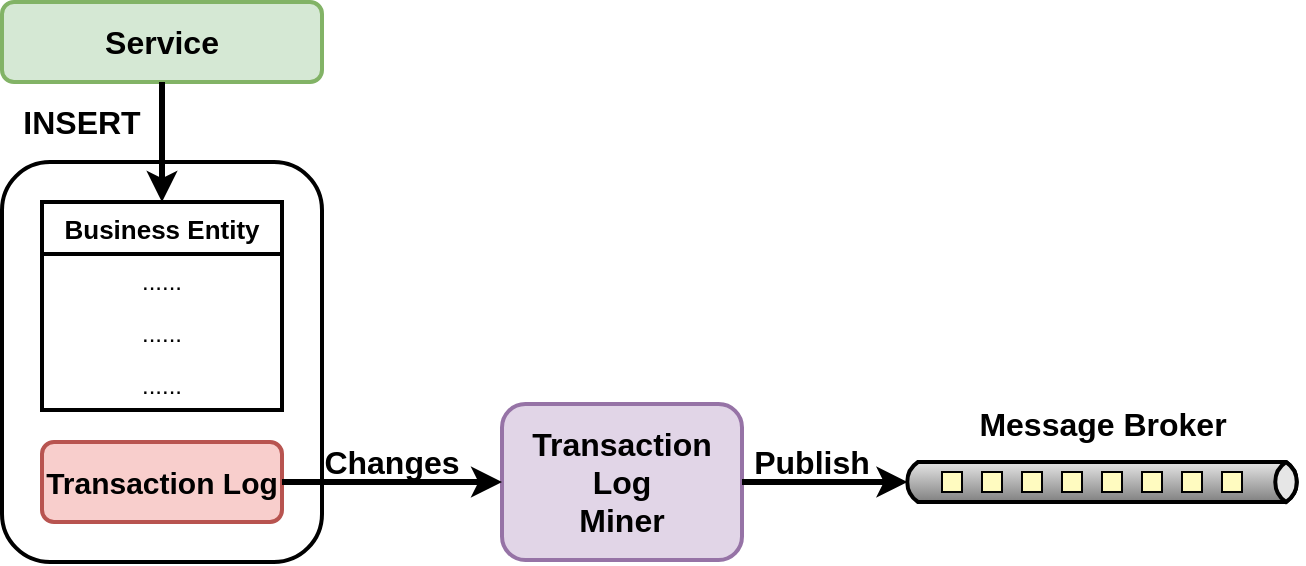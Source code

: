 <mxfile version="13.1.8" type="device"><diagram id="VkWHaJW8xRtMMu8P5Gtw" name="Page-1"><mxGraphModel dx="1554" dy="675" grid="1" gridSize="10" guides="1" tooltips="1" connect="1" arrows="1" fold="1" page="1" pageScale="1" pageWidth="2000" pageHeight="2000" math="0" shadow="0"><root><mxCell id="0"/><mxCell id="1" parent="0"/><mxCell id="vCl_RsVR2tWm7Wuvvtjp-1" value="" style="rounded=1;whiteSpace=wrap;html=1;strokeWidth=2;align=left;verticalAlign=top;" vertex="1" parent="1"><mxGeometry x="400" y="240" width="160" height="200" as="geometry"/></mxCell><mxCell id="vCl_RsVR2tWm7Wuvvtjp-18" value="&lt;font style=&quot;font-size: 16px&quot;&gt;&lt;b&gt;Service&lt;/b&gt;&lt;/font&gt;" style="rounded=1;whiteSpace=wrap;html=1;strokeWidth=2;fontSize=13;align=center;fillColor=#d5e8d4;strokeColor=#82b366;" vertex="1" parent="1"><mxGeometry x="400" y="160" width="160" height="40" as="geometry"/></mxCell><mxCell id="vCl_RsVR2tWm7Wuvvtjp-21" value="INSERT" style="text;html=1;strokeColor=none;fillColor=none;align=center;verticalAlign=middle;whiteSpace=wrap;rounded=0;fontSize=16;fontStyle=1" vertex="1" parent="1"><mxGeometry x="400" y="210" width="80" height="20" as="geometry"/></mxCell><mxCell id="vCl_RsVR2tWm7Wuvvtjp-27" value="&lt;font style=&quot;font-size: 16px&quot;&gt;&lt;b&gt;Transaction Log &lt;br&gt;Miner&lt;/b&gt;&lt;/font&gt;" style="rounded=1;whiteSpace=wrap;html=1;strokeWidth=2;align=center;verticalAlign=middle;fillColor=#e1d5e7;strokeColor=#9673a6;" vertex="1" parent="1"><mxGeometry x="650" y="361" width="120" height="78" as="geometry"/></mxCell><mxCell id="vCl_RsVR2tWm7Wuvvtjp-29" value="" style="strokeWidth=2;outlineConnect=0;dashed=0;align=center;html=1;fontSize=8;shape=mxgraph.eip.dataChannel;verticalLabelPosition=bottom;labelBackgroundColor=#ffffff;verticalAlign=top;fillColor=#ffffff;" vertex="1" parent="1"><mxGeometry x="850" y="390" width="200" height="20" as="geometry"/></mxCell><mxCell id="vCl_RsVR2tWm7Wuvvtjp-30" value="&lt;b&gt;Changes&lt;/b&gt;" style="text;html=1;strokeColor=none;fillColor=none;align=center;verticalAlign=middle;whiteSpace=wrap;rounded=0;dashed=1;fontSize=16;" vertex="1" parent="1"><mxGeometry x="560" y="380" width="70" height="20" as="geometry"/></mxCell><mxCell id="vCl_RsVR2tWm7Wuvvtjp-31" value="" style="endArrow=classic;html=1;strokeWidth=3;fontSize=16;entryX=0;entryY=0.5;entryDx=2.7;entryDy=0;entryPerimeter=0;exitX=1;exitY=0.5;exitDx=0;exitDy=0;" edge="1" parent="1" source="vCl_RsVR2tWm7Wuvvtjp-27" target="vCl_RsVR2tWm7Wuvvtjp-29"><mxGeometry width="50" height="50" relative="1" as="geometry"><mxPoint x="760" y="370" as="sourcePoint"/><mxPoint x="810" y="320" as="targetPoint"/></mxGeometry></mxCell><mxCell id="vCl_RsVR2tWm7Wuvvtjp-32" value="&lt;b&gt;Publish&lt;/b&gt;" style="text;html=1;strokeColor=none;fillColor=none;align=center;verticalAlign=middle;whiteSpace=wrap;rounded=0;dashed=1;fontSize=16;" vertex="1" parent="1"><mxGeometry x="770" y="380" width="70" height="20" as="geometry"/></mxCell><mxCell id="vCl_RsVR2tWm7Wuvvtjp-34" value="Message Broker" style="text;html=1;strokeColor=none;fillColor=none;align=center;verticalAlign=middle;whiteSpace=wrap;rounded=0;dashed=1;fontSize=16;fontStyle=1" vertex="1" parent="1"><mxGeometry x="877.5" y="361" width="145" height="20" as="geometry"/></mxCell><mxCell id="vCl_RsVR2tWm7Wuvvtjp-35" value="&lt;b&gt;&lt;font style=&quot;font-size: 15px&quot;&gt;Transaction Log&lt;/font&gt;&lt;/b&gt;" style="rounded=1;whiteSpace=wrap;html=1;strokeColor=#b85450;strokeWidth=2;fillColor=#f8cecc;fontSize=16;align=center;" vertex="1" parent="1"><mxGeometry x="420" y="380" width="120" height="40" as="geometry"/></mxCell><mxCell id="vCl_RsVR2tWm7Wuvvtjp-10" value="Business Entity" style="swimlane;fontStyle=1;childLayout=stackLayout;horizontal=1;startSize=26;fillColor=none;horizontalStack=0;resizeParent=1;resizeParentMax=0;resizeLast=0;collapsible=1;marginBottom=0;strokeWidth=2;fontSize=13;" vertex="1" parent="1"><mxGeometry x="420" y="260" width="120" height="104" as="geometry"/></mxCell><mxCell id="vCl_RsVR2tWm7Wuvvtjp-11" value="......" style="text;strokeColor=none;fillColor=none;align=center;verticalAlign=top;spacingLeft=4;spacingRight=4;overflow=hidden;rotatable=0;points=[[0,0.5],[1,0.5]];portConstraint=eastwest;" vertex="1" parent="vCl_RsVR2tWm7Wuvvtjp-10"><mxGeometry y="26" width="120" height="26" as="geometry"/></mxCell><mxCell id="vCl_RsVR2tWm7Wuvvtjp-12" value="......" style="text;strokeColor=none;fillColor=none;align=center;verticalAlign=top;spacingLeft=4;spacingRight=4;overflow=hidden;rotatable=0;points=[[0,0.5],[1,0.5]];portConstraint=eastwest;" vertex="1" parent="vCl_RsVR2tWm7Wuvvtjp-10"><mxGeometry y="52" width="120" height="26" as="geometry"/></mxCell><mxCell id="vCl_RsVR2tWm7Wuvvtjp-13" value="......" style="text;strokeColor=none;fillColor=none;align=center;verticalAlign=top;spacingLeft=4;spacingRight=4;overflow=hidden;rotatable=0;points=[[0,0.5],[1,0.5]];portConstraint=eastwest;" vertex="1" parent="vCl_RsVR2tWm7Wuvvtjp-10"><mxGeometry y="78" width="120" height="26" as="geometry"/></mxCell><mxCell id="vCl_RsVR2tWm7Wuvvtjp-36" value="" style="endArrow=classic;html=1;strokeWidth=3;fontSize=16;exitX=0.5;exitY=1;exitDx=0;exitDy=0;entryX=0.5;entryY=0;entryDx=0;entryDy=0;" edge="1" parent="1" source="vCl_RsVR2tWm7Wuvvtjp-18" target="vCl_RsVR2tWm7Wuvvtjp-10"><mxGeometry width="50" height="50" relative="1" as="geometry"><mxPoint x="760" y="370" as="sourcePoint"/><mxPoint x="810" y="320" as="targetPoint"/></mxGeometry></mxCell><mxCell id="vCl_RsVR2tWm7Wuvvtjp-37" value="" style="endArrow=classic;html=1;strokeWidth=3;fontSize=16;exitX=1;exitY=0.5;exitDx=0;exitDy=0;entryX=0;entryY=0.5;entryDx=0;entryDy=0;" edge="1" parent="1" source="vCl_RsVR2tWm7Wuvvtjp-35" target="vCl_RsVR2tWm7Wuvvtjp-27"><mxGeometry width="50" height="50" relative="1" as="geometry"><mxPoint x="760" y="370" as="sourcePoint"/><mxPoint x="810" y="320" as="targetPoint"/></mxGeometry></mxCell></root></mxGraphModel></diagram></mxfile>